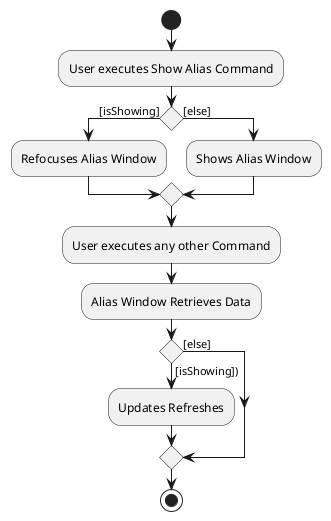 @startuml
'https://plantuml.com/activity-diagram-beta

start
:User executes Show Alias Command;

if () then ([isShowing])
:Refocuses Alias Window;

else([else])
:Shows Alias Window;
endif
:User executes any other Command;
:Alias Window Retrieves Data;
if() then ([isShowing]))
:Updates Refreshes;
else ([else])
endif

stop

@enduml
